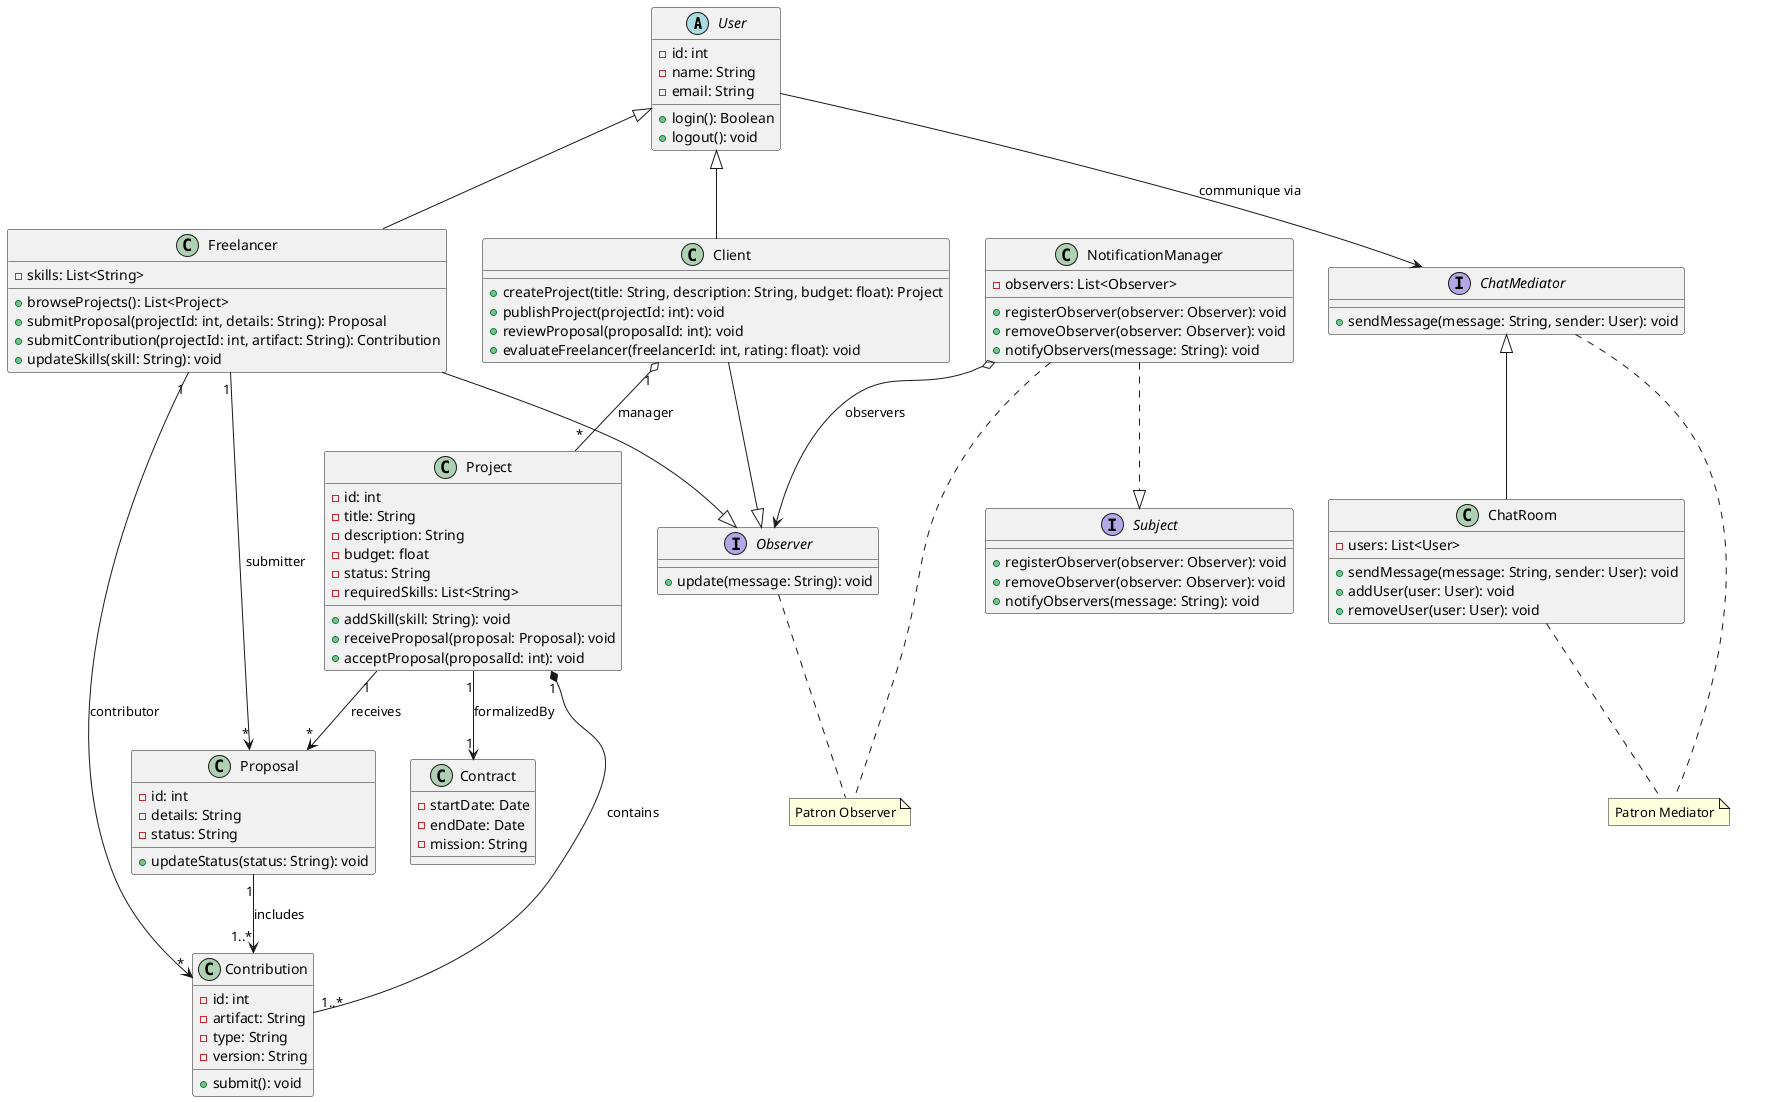 @startuml
top to bottom direction

abstract class User {
    - id: int
    - name: String
    - email: String
    + login(): Boolean
    + logout(): void
}

class Client {
    + createProject(title: String, description: String, budget: float): Project
    + publishProject(projectId: int): void
    + reviewProposal(proposalId: int): void
    + evaluateFreelancer(freelancerId: int, rating: float): void
}

class Freelancer {
    - skills: List<String>
    + browseProjects(): List<Project>
    + submitProposal(projectId: int, details: String): Proposal
    + submitContribution(projectId: int, artifact: String): Contribution
    + updateSkills(skill: String): void
}

class Project {
    - id: int
    - title: String
    - description: String
    - budget: float
    - status: String
    - requiredSkills: List<String>
    + addSkill(skill: String): void
    + receiveProposal(proposal: Proposal): void
    + acceptProposal(proposalId: int): void
}

class Proposal {
    - id: int
    - details: String
    - status: String
    + updateStatus(status: String): void
}

class Contribution {
    - id: int
    - artifact: String
    - type: String
    - version: String
    + submit(): void
}

class Contract {
    - startDate: Date
    - endDate: Date
    - mission: String
}

interface Observer {
    + update(message: String): void
}

interface Subject {
    + registerObserver(observer: Observer): void
    + removeObserver(observer: Observer): void
    + notifyObservers(message: String): void
}

class NotificationManager {
    - observers: List<Observer>
    + registerObserver(observer: Observer): void
    + removeObserver(observer: Observer): void
    + notifyObservers(message: String): void
}

interface ChatMediator {
    + sendMessage(message: String, sender: User): void
}

class ChatRoom {
    - users: List<User>
    + sendMessage(message: String, sender: User): void
    + addUser(user: User): void
    + removeUser(user: User): void
}

User <|-- Client
User <|-- Freelancer

Client --|> Observer
Freelancer --|> Observer

NotificationManager ..|> Subject
NotificationManager o--> Observer : observers

note as N1
Patron Observer
end note

NotificationManager .. N1
Observer .. N1

User --> ChatMediator : communique via
ChatMediator <|-- ChatRoom

note as N2
Patron Mediator
end note

ChatMediator .. N2
ChatRoom .. N2

Client "1" o-- "*" Project : manager
Project "1" --> "*" Proposal : receives
Proposal "1" --> "1..*" Contribution : includes
Freelancer "1" --> "*" Proposal : submitter
Freelancer "1" --> "*" Contribution : contributor
Project "1" --> "1" Contract : formalizedBy

Project "1" *-- "1..*" Contribution : contains
@enduml
